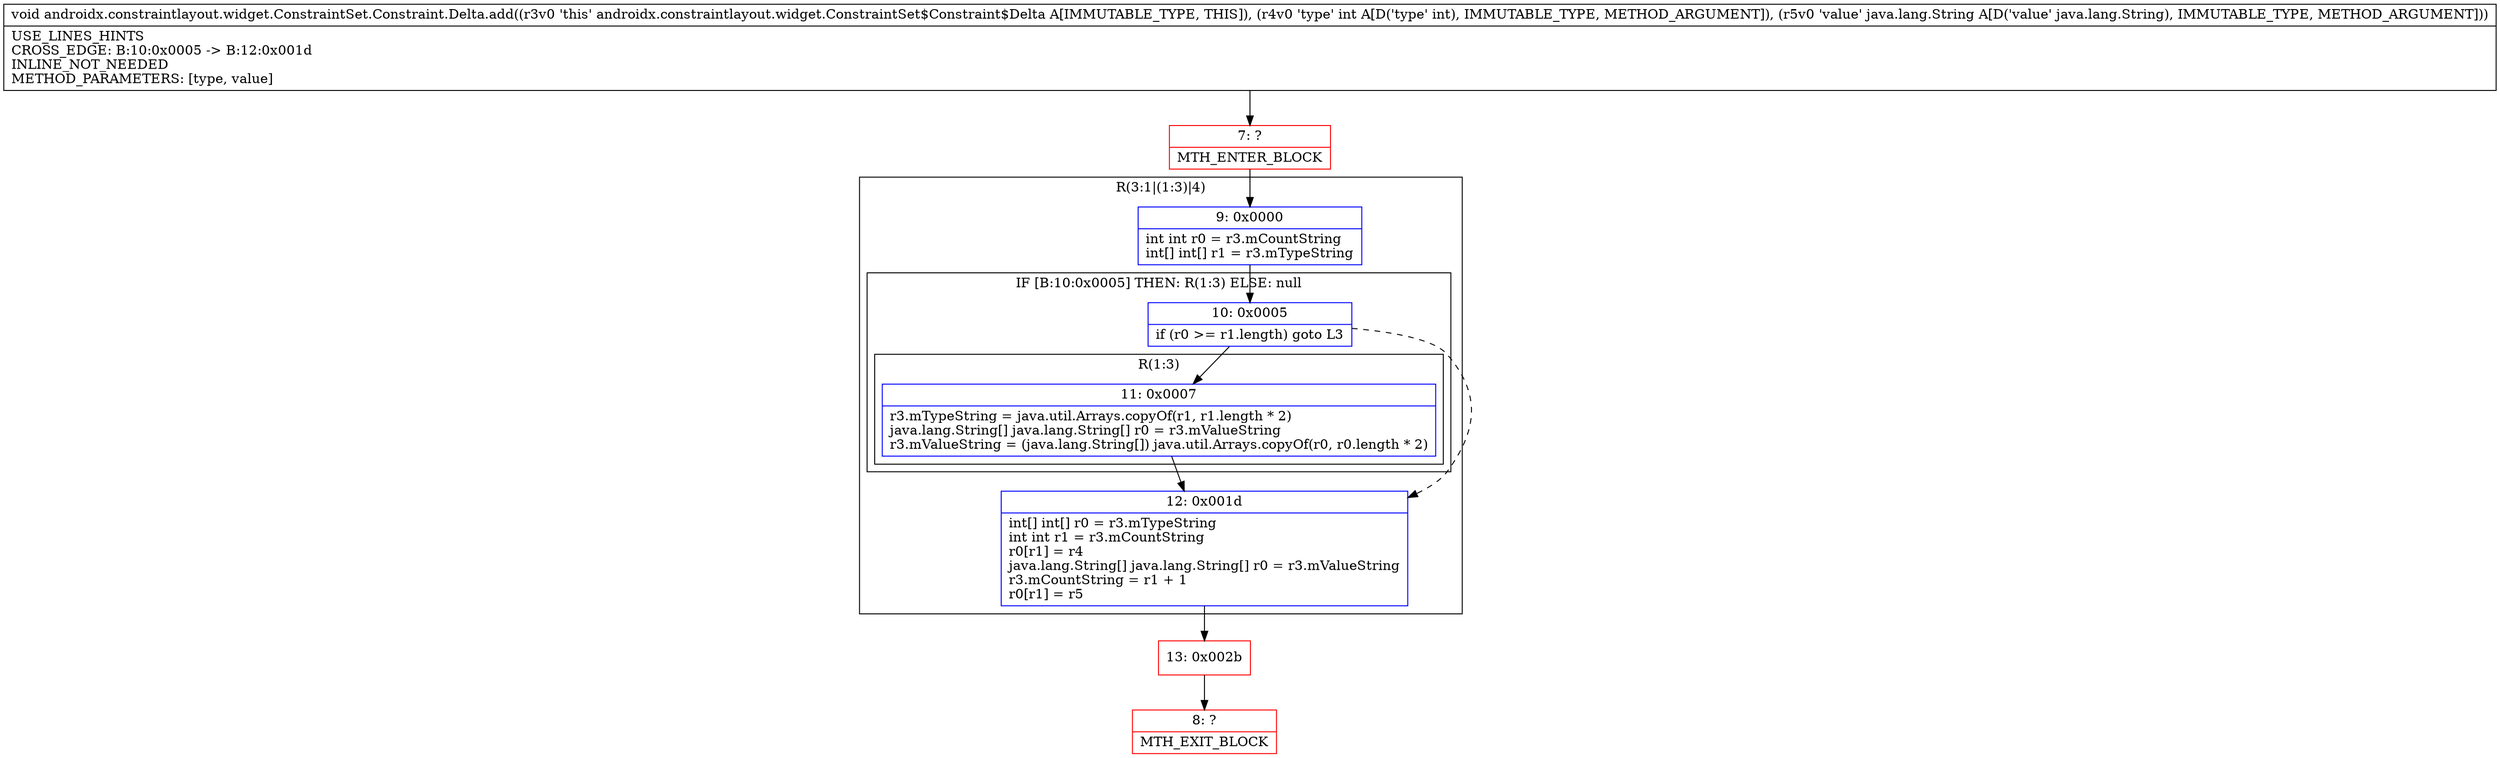 digraph "CFG forandroidx.constraintlayout.widget.ConstraintSet.Constraint.Delta.add(ILjava\/lang\/String;)V" {
subgraph cluster_Region_763306937 {
label = "R(3:1|(1:3)|4)";
node [shape=record,color=blue];
Node_9 [shape=record,label="{9\:\ 0x0000|int int r0 = r3.mCountString\lint[] int[] r1 = r3.mTypeString\l}"];
subgraph cluster_IfRegion_1400018553 {
label = "IF [B:10:0x0005] THEN: R(1:3) ELSE: null";
node [shape=record,color=blue];
Node_10 [shape=record,label="{10\:\ 0x0005|if (r0 \>= r1.length) goto L3\l}"];
subgraph cluster_Region_1738860908 {
label = "R(1:3)";
node [shape=record,color=blue];
Node_11 [shape=record,label="{11\:\ 0x0007|r3.mTypeString = java.util.Arrays.copyOf(r1, r1.length * 2)\ljava.lang.String[] java.lang.String[] r0 = r3.mValueString\lr3.mValueString = (java.lang.String[]) java.util.Arrays.copyOf(r0, r0.length * 2)\l}"];
}
}
Node_12 [shape=record,label="{12\:\ 0x001d|int[] int[] r0 = r3.mTypeString\lint int r1 = r3.mCountString\lr0[r1] = r4\ljava.lang.String[] java.lang.String[] r0 = r3.mValueString\lr3.mCountString = r1 + 1\lr0[r1] = r5\l}"];
}
Node_7 [shape=record,color=red,label="{7\:\ ?|MTH_ENTER_BLOCK\l}"];
Node_13 [shape=record,color=red,label="{13\:\ 0x002b}"];
Node_8 [shape=record,color=red,label="{8\:\ ?|MTH_EXIT_BLOCK\l}"];
MethodNode[shape=record,label="{void androidx.constraintlayout.widget.ConstraintSet.Constraint.Delta.add((r3v0 'this' androidx.constraintlayout.widget.ConstraintSet$Constraint$Delta A[IMMUTABLE_TYPE, THIS]), (r4v0 'type' int A[D('type' int), IMMUTABLE_TYPE, METHOD_ARGUMENT]), (r5v0 'value' java.lang.String A[D('value' java.lang.String), IMMUTABLE_TYPE, METHOD_ARGUMENT]))  | USE_LINES_HINTS\lCROSS_EDGE: B:10:0x0005 \-\> B:12:0x001d\lINLINE_NOT_NEEDED\lMETHOD_PARAMETERS: [type, value]\l}"];
MethodNode -> Node_7;Node_9 -> Node_10;
Node_10 -> Node_11;
Node_10 -> Node_12[style=dashed];
Node_11 -> Node_12;
Node_12 -> Node_13;
Node_7 -> Node_9;
Node_13 -> Node_8;
}


